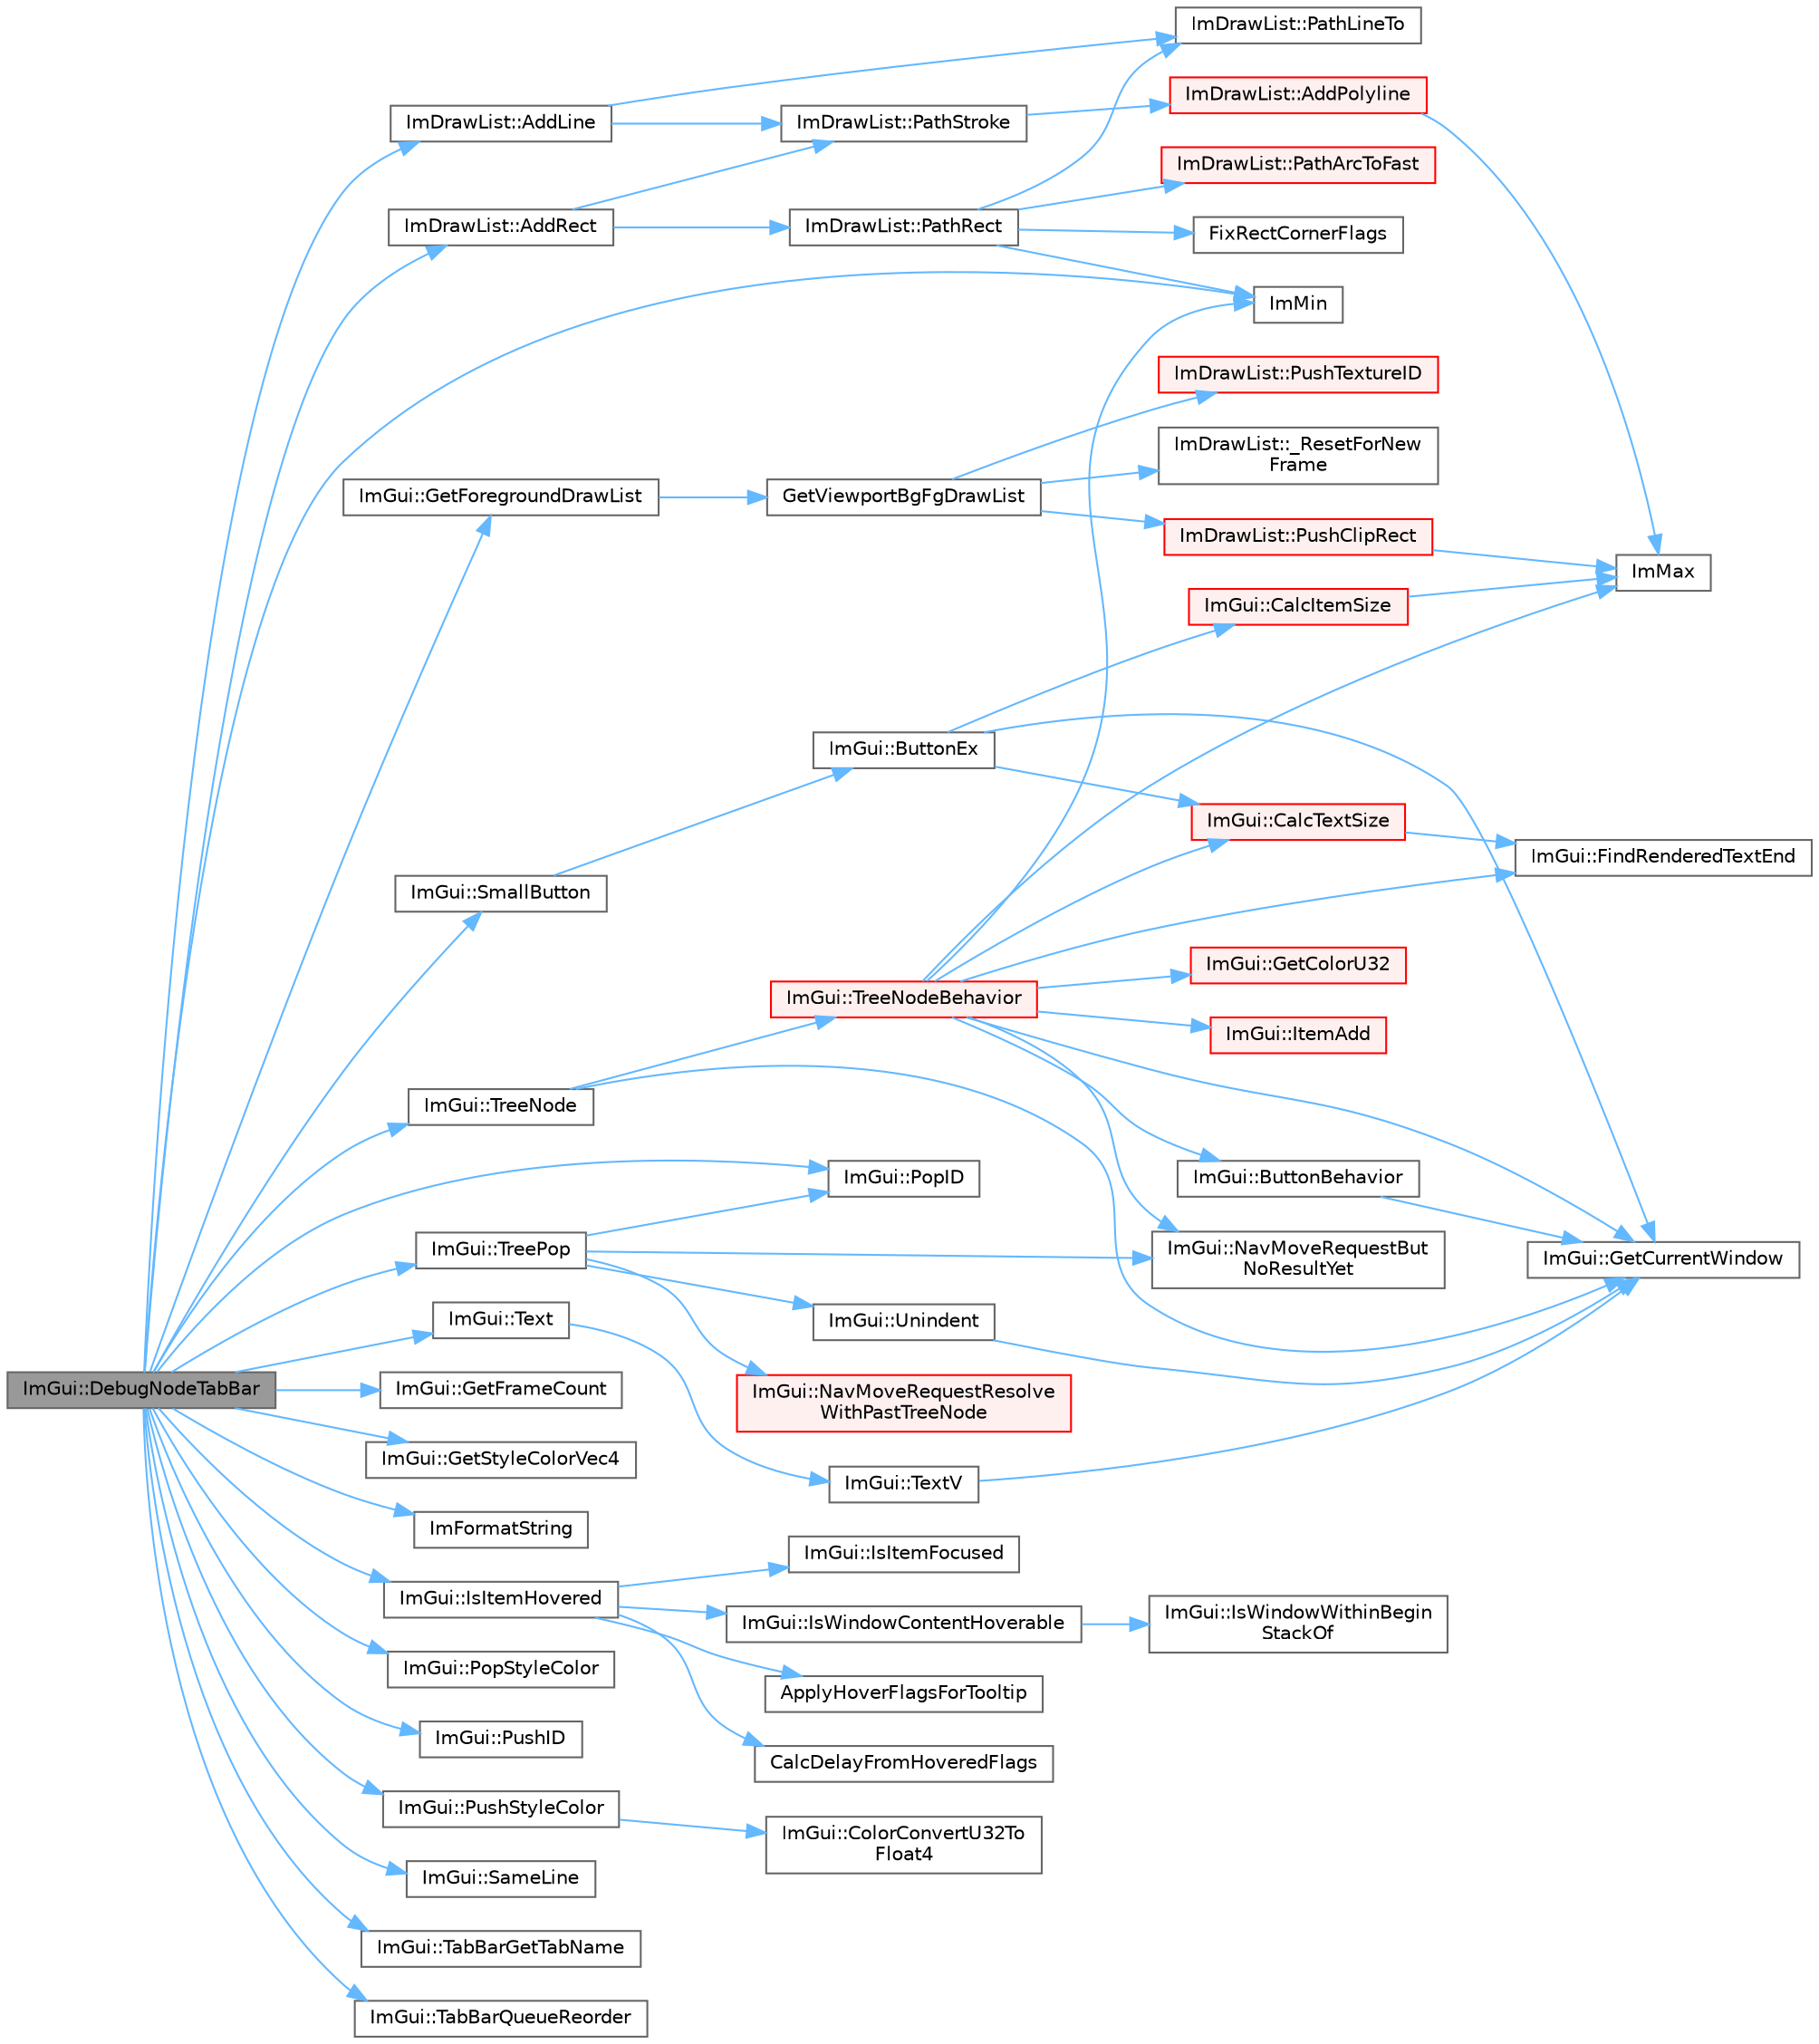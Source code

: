 digraph "ImGui::DebugNodeTabBar"
{
 // LATEX_PDF_SIZE
  bgcolor="transparent";
  edge [fontname=Helvetica,fontsize=10,labelfontname=Helvetica,labelfontsize=10];
  node [fontname=Helvetica,fontsize=10,shape=box,height=0.2,width=0.4];
  rankdir="LR";
  Node1 [id="Node000001",label="ImGui::DebugNodeTabBar",height=0.2,width=0.4,color="gray40", fillcolor="grey60", style="filled", fontcolor="black",tooltip=" "];
  Node1 -> Node2 [id="edge66_Node000001_Node000002",color="steelblue1",style="solid",tooltip=" "];
  Node2 [id="Node000002",label="ImDrawList::AddLine",height=0.2,width=0.4,color="grey40", fillcolor="white", style="filled",URL="$struct_im_draw_list.html#aa21e5a1c6e00239581f97d344fc0db61",tooltip=" "];
  Node2 -> Node3 [id="edge67_Node000002_Node000003",color="steelblue1",style="solid",tooltip=" "];
  Node3 [id="Node000003",label="ImDrawList::PathLineTo",height=0.2,width=0.4,color="grey40", fillcolor="white", style="filled",URL="$struct_im_draw_list.html#a828d944325ed58d8b57abd3647bffaaf",tooltip=" "];
  Node2 -> Node4 [id="edge68_Node000002_Node000004",color="steelblue1",style="solid",tooltip=" "];
  Node4 [id="Node000004",label="ImDrawList::PathStroke",height=0.2,width=0.4,color="grey40", fillcolor="white", style="filled",URL="$struct_im_draw_list.html#a60bf9040ef3d09b39c4ba8f5a2a68ae9",tooltip=" "];
  Node4 -> Node5 [id="edge69_Node000004_Node000005",color="steelblue1",style="solid",tooltip=" "];
  Node5 [id="Node000005",label="ImDrawList::AddPolyline",height=0.2,width=0.4,color="red", fillcolor="#FFF0F0", style="filled",URL="$struct_im_draw_list.html#abc568847b1113e624456436bfab1b307",tooltip=" "];
  Node5 -> Node6 [id="edge70_Node000005_Node000006",color="steelblue1",style="solid",tooltip=" "];
  Node6 [id="Node000006",label="ImMax",height=0.2,width=0.4,color="grey40", fillcolor="white", style="filled",URL="$imgui__internal_8h.html#a7667efd95147d0422f140917c71a9226",tooltip=" "];
  Node1 -> Node10 [id="edge71_Node000001_Node000010",color="steelblue1",style="solid",tooltip=" "];
  Node10 [id="Node000010",label="ImDrawList::AddRect",height=0.2,width=0.4,color="grey40", fillcolor="white", style="filled",URL="$struct_im_draw_list.html#ad96f10a3e954fe0c5b7c96d4e205af7b",tooltip=" "];
  Node10 -> Node11 [id="edge72_Node000010_Node000011",color="steelblue1",style="solid",tooltip=" "];
  Node11 [id="Node000011",label="ImDrawList::PathRect",height=0.2,width=0.4,color="grey40", fillcolor="white", style="filled",URL="$struct_im_draw_list.html#a2251eb264ed8b17a253c409787375053",tooltip=" "];
  Node11 -> Node12 [id="edge73_Node000011_Node000012",color="steelblue1",style="solid",tooltip=" "];
  Node12 [id="Node000012",label="FixRectCornerFlags",height=0.2,width=0.4,color="grey40", fillcolor="white", style="filled",URL="$imgui__draw_8cpp.html#abc26563004ba48126f2e8b70ea0067af",tooltip=" "];
  Node11 -> Node13 [id="edge74_Node000011_Node000013",color="steelblue1",style="solid",tooltip=" "];
  Node13 [id="Node000013",label="ImMin",height=0.2,width=0.4,color="grey40", fillcolor="white", style="filled",URL="$imgui__internal_8h.html#a7f9d7828066a9d61b5630adcdf4655d3",tooltip=" "];
  Node11 -> Node14 [id="edge75_Node000011_Node000014",color="steelblue1",style="solid",tooltip=" "];
  Node14 [id="Node000014",label="ImDrawList::PathArcToFast",height=0.2,width=0.4,color="red", fillcolor="#FFF0F0", style="filled",URL="$struct_im_draw_list.html#a6d307c6de1a6522e76fa410e8fe96fcc",tooltip=" "];
  Node11 -> Node3 [id="edge76_Node000011_Node000003",color="steelblue1",style="solid",tooltip=" "];
  Node10 -> Node4 [id="edge77_Node000010_Node000004",color="steelblue1",style="solid",tooltip=" "];
  Node1 -> Node19 [id="edge78_Node000001_Node000019",color="steelblue1",style="solid",tooltip=" "];
  Node19 [id="Node000019",label="ImGui::GetForegroundDrawList",height=0.2,width=0.4,color="grey40", fillcolor="white", style="filled",URL="$namespace_im_gui.html#a77e1a981b472415e6613a2bd0966d817",tooltip=" "];
  Node19 -> Node20 [id="edge79_Node000019_Node000020",color="steelblue1",style="solid",tooltip=" "];
  Node20 [id="Node000020",label="GetViewportBgFgDrawList",height=0.2,width=0.4,color="grey40", fillcolor="white", style="filled",URL="$imgui_8cpp.html#a86964372ace3c5efb9325a2162f04efd",tooltip=" "];
  Node20 -> Node21 [id="edge80_Node000020_Node000021",color="steelblue1",style="solid",tooltip=" "];
  Node21 [id="Node000021",label="ImDrawList::_ResetForNew\lFrame",height=0.2,width=0.4,color="grey40", fillcolor="white", style="filled",URL="$struct_im_draw_list.html#a5f78fe195b2507e5926560f591141ff3",tooltip=" "];
  Node20 -> Node22 [id="edge81_Node000020_Node000022",color="steelblue1",style="solid",tooltip=" "];
  Node22 [id="Node000022",label="ImDrawList::PushClipRect",height=0.2,width=0.4,color="red", fillcolor="#FFF0F0", style="filled",URL="$struct_im_draw_list.html#a608a9d9a83715ba87dced8321ed64329",tooltip=" "];
  Node22 -> Node6 [id="edge82_Node000022_Node000006",color="steelblue1",style="solid",tooltip=" "];
  Node20 -> Node24 [id="edge83_Node000020_Node000024",color="steelblue1",style="solid",tooltip=" "];
  Node24 [id="Node000024",label="ImDrawList::PushTextureID",height=0.2,width=0.4,color="red", fillcolor="#FFF0F0", style="filled",URL="$struct_im_draw_list.html#a7ac41e329a9df911b4823ef0150cee16",tooltip=" "];
  Node1 -> Node26 [id="edge84_Node000001_Node000026",color="steelblue1",style="solid",tooltip=" "];
  Node26 [id="Node000026",label="ImGui::GetFrameCount",height=0.2,width=0.4,color="grey40", fillcolor="white", style="filled",URL="$namespace_im_gui.html#a0180211f23fc10807dfc3d2f6e8681f9",tooltip=" "];
  Node1 -> Node27 [id="edge85_Node000001_Node000027",color="steelblue1",style="solid",tooltip=" "];
  Node27 [id="Node000027",label="ImGui::GetStyleColorVec4",height=0.2,width=0.4,color="grey40", fillcolor="white", style="filled",URL="$namespace_im_gui.html#ad838e580972e2c4b3da2b0f60754b662",tooltip=" "];
  Node1 -> Node28 [id="edge86_Node000001_Node000028",color="steelblue1",style="solid",tooltip=" "];
  Node28 [id="Node000028",label="ImFormatString",height=0.2,width=0.4,color="grey40", fillcolor="white", style="filled",URL="$imgui_8cpp.html#a75ccaf7d676b1f567ba888ae42ac3809",tooltip=" "];
  Node1 -> Node13 [id="edge87_Node000001_Node000013",color="steelblue1",style="solid",tooltip=" "];
  Node1 -> Node29 [id="edge88_Node000001_Node000029",color="steelblue1",style="solid",tooltip=" "];
  Node29 [id="Node000029",label="ImGui::IsItemHovered",height=0.2,width=0.4,color="grey40", fillcolor="white", style="filled",URL="$namespace_im_gui.html#ac9a400eff3a9561d95e80486c52a660b",tooltip=" "];
  Node29 -> Node30 [id="edge89_Node000029_Node000030",color="steelblue1",style="solid",tooltip=" "];
  Node30 [id="Node000030",label="ApplyHoverFlagsForTooltip",height=0.2,width=0.4,color="grey40", fillcolor="white", style="filled",URL="$imgui_8cpp.html#a989cfbd85e6f3d725efd883c4275872e",tooltip=" "];
  Node29 -> Node31 [id="edge90_Node000029_Node000031",color="steelblue1",style="solid",tooltip=" "];
  Node31 [id="Node000031",label="CalcDelayFromHoveredFlags",height=0.2,width=0.4,color="grey40", fillcolor="white", style="filled",URL="$imgui_8cpp.html#a486a2f0ac6b8bc3c18f14d08b3c808d6",tooltip=" "];
  Node29 -> Node32 [id="edge91_Node000029_Node000032",color="steelblue1",style="solid",tooltip=" "];
  Node32 [id="Node000032",label="ImGui::IsItemFocused",height=0.2,width=0.4,color="grey40", fillcolor="white", style="filled",URL="$namespace_im_gui.html#add3290865a67327258c3a32b695adb28",tooltip=" "];
  Node29 -> Node33 [id="edge92_Node000029_Node000033",color="steelblue1",style="solid",tooltip=" "];
  Node33 [id="Node000033",label="ImGui::IsWindowContentHoverable",height=0.2,width=0.4,color="grey40", fillcolor="white", style="filled",URL="$namespace_im_gui.html#ab3095c274afa3c3d73e1d5cae190f469",tooltip=" "];
  Node33 -> Node34 [id="edge93_Node000033_Node000034",color="steelblue1",style="solid",tooltip=" "];
  Node34 [id="Node000034",label="ImGui::IsWindowWithinBegin\lStackOf",height=0.2,width=0.4,color="grey40", fillcolor="white", style="filled",URL="$namespace_im_gui.html#a48de6990762aa67d7da5c3264b92d44f",tooltip=" "];
  Node1 -> Node35 [id="edge94_Node000001_Node000035",color="steelblue1",style="solid",tooltip=" "];
  Node35 [id="Node000035",label="ImGui::PopID",height=0.2,width=0.4,color="grey40", fillcolor="white", style="filled",URL="$namespace_im_gui.html#aba0b2d8f890a5d435ae43d0c4a2d4dd1",tooltip=" "];
  Node1 -> Node36 [id="edge95_Node000001_Node000036",color="steelblue1",style="solid",tooltip=" "];
  Node36 [id="Node000036",label="ImGui::PopStyleColor",height=0.2,width=0.4,color="grey40", fillcolor="white", style="filled",URL="$namespace_im_gui.html#a9795f730b4043a98b6254738d86efcdc",tooltip=" "];
  Node1 -> Node37 [id="edge96_Node000001_Node000037",color="steelblue1",style="solid",tooltip=" "];
  Node37 [id="Node000037",label="ImGui::PushID",height=0.2,width=0.4,color="grey40", fillcolor="white", style="filled",URL="$namespace_im_gui.html#a27a8533605dc5b8cabf161bf7715bbde",tooltip=" "];
  Node1 -> Node38 [id="edge97_Node000001_Node000038",color="steelblue1",style="solid",tooltip=" "];
  Node38 [id="Node000038",label="ImGui::PushStyleColor",height=0.2,width=0.4,color="grey40", fillcolor="white", style="filled",URL="$namespace_im_gui.html#a77ee84afb636e05eb4b2d6eeddcc2aa8",tooltip=" "];
  Node38 -> Node39 [id="edge98_Node000038_Node000039",color="steelblue1",style="solid",tooltip=" "];
  Node39 [id="Node000039",label="ImGui::ColorConvertU32To\lFloat4",height=0.2,width=0.4,color="grey40", fillcolor="white", style="filled",URL="$namespace_im_gui.html#a74df648cad381b5ad979c3609b7f4b2a",tooltip=" "];
  Node1 -> Node40 [id="edge99_Node000001_Node000040",color="steelblue1",style="solid",tooltip=" "];
  Node40 [id="Node000040",label="ImGui::SameLine",height=0.2,width=0.4,color="grey40", fillcolor="white", style="filled",URL="$namespace_im_gui.html#addd433eb3aae59119e341e80db474f66",tooltip=" "];
  Node1 -> Node41 [id="edge100_Node000001_Node000041",color="steelblue1",style="solid",tooltip=" "];
  Node41 [id="Node000041",label="ImGui::SmallButton",height=0.2,width=0.4,color="grey40", fillcolor="white", style="filled",URL="$namespace_im_gui.html#a5b76ec69758aeb0a00a66f142f7a4fb2",tooltip=" "];
  Node41 -> Node42 [id="edge101_Node000041_Node000042",color="steelblue1",style="solid",tooltip=" "];
  Node42 [id="Node000042",label="ImGui::ButtonEx",height=0.2,width=0.4,color="grey40", fillcolor="white", style="filled",URL="$namespace_im_gui.html#ae479220c66b039874c6e4c9e9b22849f",tooltip=" "];
  Node42 -> Node43 [id="edge102_Node000042_Node000043",color="steelblue1",style="solid",tooltip=" "];
  Node43 [id="Node000043",label="ImGui::CalcItemSize",height=0.2,width=0.4,color="red", fillcolor="#FFF0F0", style="filled",URL="$namespace_im_gui.html#acaef0497f7982dd98bf215e50129cd9b",tooltip=" "];
  Node43 -> Node6 [id="edge103_Node000043_Node000006",color="steelblue1",style="solid",tooltip=" "];
  Node42 -> Node45 [id="edge104_Node000042_Node000045",color="steelblue1",style="solid",tooltip=" "];
  Node45 [id="Node000045",label="ImGui::CalcTextSize",height=0.2,width=0.4,color="red", fillcolor="#FFF0F0", style="filled",URL="$namespace_im_gui.html#a848b9db6cc4a186751c0ecebcaadc33b",tooltip=" "];
  Node45 -> Node52 [id="edge105_Node000045_Node000052",color="steelblue1",style="solid",tooltip=" "];
  Node52 [id="Node000052",label="ImGui::FindRenderedTextEnd",height=0.2,width=0.4,color="grey40", fillcolor="white", style="filled",URL="$namespace_im_gui.html#a7671e1dbc803a31b06081b52a771d83f",tooltip=" "];
  Node42 -> Node53 [id="edge106_Node000042_Node000053",color="steelblue1",style="solid",tooltip=" "];
  Node53 [id="Node000053",label="ImGui::GetCurrentWindow",height=0.2,width=0.4,color="grey40", fillcolor="white", style="filled",URL="$namespace_im_gui.html#ac452417b5004ca16a814a72cff153526",tooltip=" "];
  Node1 -> Node54 [id="edge107_Node000001_Node000054",color="steelblue1",style="solid",tooltip=" "];
  Node54 [id="Node000054",label="ImGui::TabBarGetTabName",height=0.2,width=0.4,color="grey40", fillcolor="white", style="filled",URL="$namespace_im_gui.html#a5ad2340bc5e4f8b0f8a77e8dc5621531",tooltip=" "];
  Node1 -> Node55 [id="edge108_Node000001_Node000055",color="steelblue1",style="solid",tooltip=" "];
  Node55 [id="Node000055",label="ImGui::TabBarQueueReorder",height=0.2,width=0.4,color="grey40", fillcolor="white", style="filled",URL="$namespace_im_gui.html#afe20b51ba36c0404fa50edff0d039739",tooltip=" "];
  Node1 -> Node56 [id="edge109_Node000001_Node000056",color="steelblue1",style="solid",tooltip=" "];
  Node56 [id="Node000056",label="ImGui::Text",height=0.2,width=0.4,color="grey40", fillcolor="white", style="filled",URL="$namespace_im_gui.html#a9e7b83611fe441d54fad2effb4bf4965",tooltip=" "];
  Node56 -> Node57 [id="edge110_Node000056_Node000057",color="steelblue1",style="solid",tooltip=" "];
  Node57 [id="Node000057",label="ImGui::TextV",height=0.2,width=0.4,color="grey40", fillcolor="white", style="filled",URL="$namespace_im_gui.html#a10a0d6362178c2f743092f21e1b6cd20",tooltip=" "];
  Node57 -> Node53 [id="edge111_Node000057_Node000053",color="steelblue1",style="solid",tooltip=" "];
  Node1 -> Node58 [id="edge112_Node000001_Node000058",color="steelblue1",style="solid",tooltip=" "];
  Node58 [id="Node000058",label="ImGui::TreeNode",height=0.2,width=0.4,color="grey40", fillcolor="white", style="filled",URL="$namespace_im_gui.html#a4dff507ce8bbe0da9556bb50b1e60d7f",tooltip=" "];
  Node58 -> Node53 [id="edge113_Node000058_Node000053",color="steelblue1",style="solid",tooltip=" "];
  Node58 -> Node59 [id="edge114_Node000058_Node000059",color="steelblue1",style="solid",tooltip=" "];
  Node59 [id="Node000059",label="ImGui::TreeNodeBehavior",height=0.2,width=0.4,color="red", fillcolor="#FFF0F0", style="filled",URL="$namespace_im_gui.html#a918eabf70d288e93b2519ee1eac2c0b4",tooltip=" "];
  Node59 -> Node60 [id="edge115_Node000059_Node000060",color="steelblue1",style="solid",tooltip=" "];
  Node60 [id="Node000060",label="ImGui::ButtonBehavior",height=0.2,width=0.4,color="grey40", fillcolor="white", style="filled",URL="$namespace_im_gui.html#a65a4f18b1bc8ce0f351687922089f374",tooltip=" "];
  Node60 -> Node53 [id="edge116_Node000060_Node000053",color="steelblue1",style="solid",tooltip=" "];
  Node59 -> Node45 [id="edge117_Node000059_Node000045",color="steelblue1",style="solid",tooltip=" "];
  Node59 -> Node52 [id="edge118_Node000059_Node000052",color="steelblue1",style="solid",tooltip=" "];
  Node59 -> Node61 [id="edge119_Node000059_Node000061",color="steelblue1",style="solid",tooltip=" "];
  Node61 [id="Node000061",label="ImGui::GetColorU32",height=0.2,width=0.4,color="red", fillcolor="#FFF0F0", style="filled",URL="$namespace_im_gui.html#a0de2d9bd347d9866511eb8d014e62556",tooltip=" "];
  Node59 -> Node53 [id="edge120_Node000059_Node000053",color="steelblue1",style="solid",tooltip=" "];
  Node59 -> Node6 [id="edge121_Node000059_Node000006",color="steelblue1",style="solid",tooltip=" "];
  Node59 -> Node13 [id="edge122_Node000059_Node000013",color="steelblue1",style="solid",tooltip=" "];
  Node59 -> Node63 [id="edge123_Node000059_Node000063",color="steelblue1",style="solid",tooltip=" "];
  Node63 [id="Node000063",label="ImGui::ItemAdd",height=0.2,width=0.4,color="red", fillcolor="#FFF0F0", style="filled",URL="$namespace_im_gui.html#a0c2ccafc8d403c02a6590ac21157b9ac",tooltip=" "];
  Node59 -> Node114 [id="edge124_Node000059_Node000114",color="steelblue1",style="solid",tooltip=" "];
  Node114 [id="Node000114",label="ImGui::NavMoveRequestBut\lNoResultYet",height=0.2,width=0.4,color="grey40", fillcolor="white", style="filled",URL="$namespace_im_gui.html#a3fab98556d11690efd4f7f2fde94968e",tooltip=" "];
  Node1 -> Node150 [id="edge125_Node000001_Node000150",color="steelblue1",style="solid",tooltip=" "];
  Node150 [id="Node000150",label="ImGui::TreePop",height=0.2,width=0.4,color="grey40", fillcolor="white", style="filled",URL="$namespace_im_gui.html#a41ecf265e5f678c78fc9c30b3cf2077f",tooltip=" "];
  Node150 -> Node114 [id="edge126_Node000150_Node000114",color="steelblue1",style="solid",tooltip=" "];
  Node150 -> Node151 [id="edge127_Node000150_Node000151",color="steelblue1",style="solid",tooltip=" "];
  Node151 [id="Node000151",label="ImGui::NavMoveRequestResolve\lWithPastTreeNode",height=0.2,width=0.4,color="red", fillcolor="#FFF0F0", style="filled",URL="$namespace_im_gui.html#a626a63937b3f661fc089c4989176cb90",tooltip=" "];
  Node150 -> Node35 [id="edge128_Node000150_Node000035",color="steelblue1",style="solid",tooltip=" "];
  Node150 -> Node152 [id="edge129_Node000150_Node000152",color="steelblue1",style="solid",tooltip=" "];
  Node152 [id="Node000152",label="ImGui::Unindent",height=0.2,width=0.4,color="grey40", fillcolor="white", style="filled",URL="$namespace_im_gui.html#ad577d36753634c9bbdc3750b0e5217f5",tooltip=" "];
  Node152 -> Node53 [id="edge130_Node000152_Node000053",color="steelblue1",style="solid",tooltip=" "];
}
